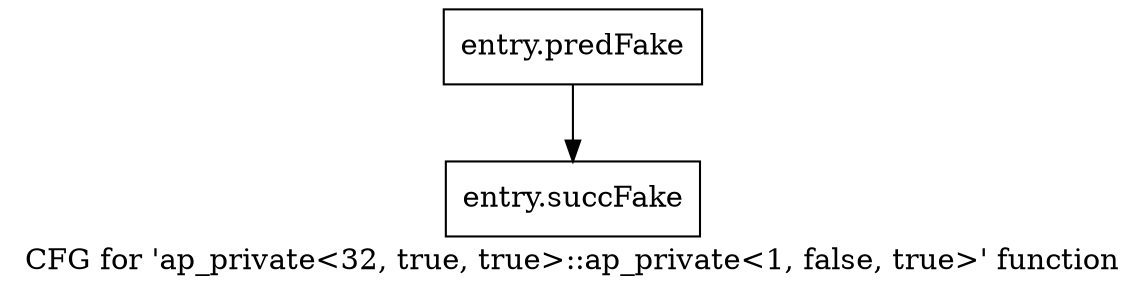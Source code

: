 digraph "CFG for 'ap_private\<32, true, true\>::ap_private\<1, false, true\>' function" {
	label="CFG for 'ap_private\<32, true, true\>::ap_private\<1, false, true\>' function";

	Node0x58aea00 [shape=record,filename="",linenumber="",label="{entry.predFake}"];
	Node0x58aea00 -> Node0x5ab7e60[ callList="" memoryops="" filename="/home/omerfaruk/tools/Xilinx/Vitis_HLS/2023.2/include/etc/ap_private.h" execusionnum="2"];
	Node0x5ab7e60 [shape=record,filename="/home/omerfaruk/tools/Xilinx/Vitis_HLS/2023.2/include/etc/ap_private.h",linenumber="1700",label="{entry.succFake}"];
}
